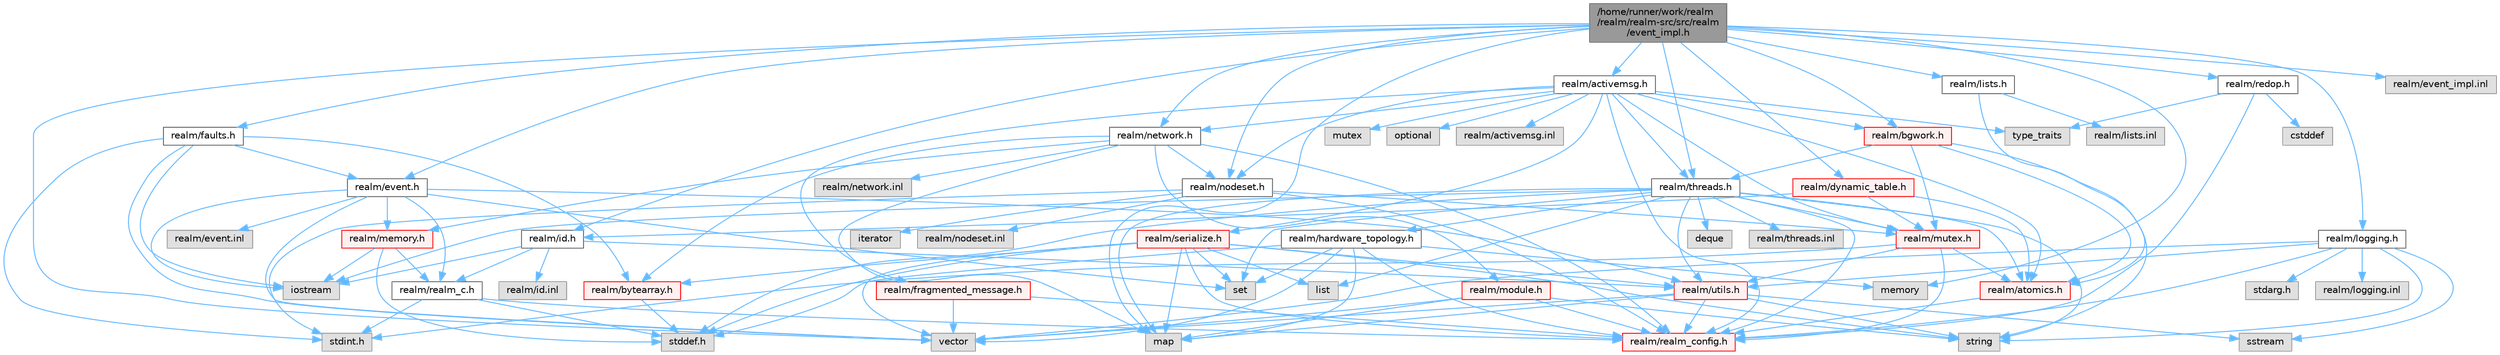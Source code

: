 digraph "/home/runner/work/realm/realm/realm-src/src/realm/event_impl.h"
{
 // LATEX_PDF_SIZE
  bgcolor="transparent";
  edge [fontname=Helvetica,fontsize=10,labelfontname=Helvetica,labelfontsize=10];
  node [fontname=Helvetica,fontsize=10,shape=box,height=0.2,width=0.4];
  Node1 [id="Node000001",label="/home/runner/work/realm\l/realm/realm-src/src/realm\l/event_impl.h",height=0.2,width=0.4,color="gray40", fillcolor="grey60", style="filled", fontcolor="black",tooltip=" "];
  Node1 -> Node2 [id="edge1_Node000001_Node000002",color="steelblue1",style="solid",tooltip=" "];
  Node2 [id="Node000002",label="realm/event.h",height=0.2,width=0.4,color="grey40", fillcolor="white", style="filled",URL="$event_8h.html",tooltip=" "];
  Node2 -> Node3 [id="edge2_Node000002_Node000003",color="steelblue1",style="solid",tooltip=" "];
  Node3 [id="Node000003",label="realm/realm_c.h",height=0.2,width=0.4,color="grey40", fillcolor="white", style="filled",URL="$realm__c_8h.html",tooltip=" "];
  Node3 -> Node4 [id="edge3_Node000003_Node000004",color="steelblue1",style="solid",tooltip=" "];
  Node4 [id="Node000004",label="realm/realm_config.h",height=0.2,width=0.4,color="red", fillcolor="#FFF0F0", style="filled",URL="$realm__config_8h.html",tooltip=" "];
  Node3 -> Node7 [id="edge4_Node000003_Node000007",color="steelblue1",style="solid",tooltip=" "];
  Node7 [id="Node000007",label="stddef.h",height=0.2,width=0.4,color="grey60", fillcolor="#E0E0E0", style="filled",tooltip=" "];
  Node3 -> Node8 [id="edge5_Node000003_Node000008",color="steelblue1",style="solid",tooltip=" "];
  Node8 [id="Node000008",label="stdint.h",height=0.2,width=0.4,color="grey60", fillcolor="#E0E0E0", style="filled",tooltip=" "];
  Node2 -> Node9 [id="edge6_Node000002_Node000009",color="steelblue1",style="solid",tooltip=" "];
  Node9 [id="Node000009",label="realm/utils.h",height=0.2,width=0.4,color="red", fillcolor="#FFF0F0", style="filled",URL="$utils_8h.html",tooltip=" "];
  Node9 -> Node4 [id="edge7_Node000009_Node000004",color="steelblue1",style="solid",tooltip=" "];
  Node9 -> Node10 [id="edge8_Node000009_Node000010",color="steelblue1",style="solid",tooltip=" "];
  Node10 [id="Node000010",label="string",height=0.2,width=0.4,color="grey60", fillcolor="#E0E0E0", style="filled",tooltip=" "];
  Node9 -> Node12 [id="edge9_Node000009_Node000012",color="steelblue1",style="solid",tooltip=" "];
  Node12 [id="Node000012",label="vector",height=0.2,width=0.4,color="grey60", fillcolor="#E0E0E0", style="filled",tooltip=" "];
  Node9 -> Node13 [id="edge10_Node000009_Node000013",color="steelblue1",style="solid",tooltip=" "];
  Node13 [id="Node000013",label="map",height=0.2,width=0.4,color="grey60", fillcolor="#E0E0E0", style="filled",tooltip=" "];
  Node9 -> Node16 [id="edge11_Node000009_Node000016",color="steelblue1",style="solid",tooltip=" "];
  Node16 [id="Node000016",label="sstream",height=0.2,width=0.4,color="grey60", fillcolor="#E0E0E0", style="filled",tooltip=" "];
  Node2 -> Node18 [id="edge12_Node000002_Node000018",color="steelblue1",style="solid",tooltip=" "];
  Node18 [id="Node000018",label="realm/memory.h",height=0.2,width=0.4,color="red", fillcolor="#FFF0F0", style="filled",URL="$memory_8h.html",tooltip=" "];
  Node18 -> Node3 [id="edge13_Node000018_Node000003",color="steelblue1",style="solid",tooltip=" "];
  Node18 -> Node7 [id="edge14_Node000018_Node000007",color="steelblue1",style="solid",tooltip=" "];
  Node18 -> Node19 [id="edge15_Node000018_Node000019",color="steelblue1",style="solid",tooltip=" "];
  Node19 [id="Node000019",label="iostream",height=0.2,width=0.4,color="grey60", fillcolor="#E0E0E0", style="filled",tooltip=" "];
  Node2 -> Node12 [id="edge16_Node000002_Node000012",color="steelblue1",style="solid",tooltip=" "];
  Node2 -> Node21 [id="edge17_Node000002_Node000021",color="steelblue1",style="solid",tooltip=" "];
  Node21 [id="Node000021",label="set",height=0.2,width=0.4,color="grey60", fillcolor="#E0E0E0", style="filled",tooltip=" "];
  Node2 -> Node19 [id="edge18_Node000002_Node000019",color="steelblue1",style="solid",tooltip=" "];
  Node2 -> Node22 [id="edge19_Node000002_Node000022",color="steelblue1",style="solid",tooltip=" "];
  Node22 [id="Node000022",label="realm/event.inl",height=0.2,width=0.4,color="grey60", fillcolor="#E0E0E0", style="filled",tooltip=" "];
  Node1 -> Node23 [id="edge20_Node000001_Node000023",color="steelblue1",style="solid",tooltip=" "];
  Node23 [id="Node000023",label="realm/id.h",height=0.2,width=0.4,color="grey40", fillcolor="white", style="filled",URL="$id_8h.html",tooltip=" "];
  Node23 -> Node3 [id="edge21_Node000023_Node000003",color="steelblue1",style="solid",tooltip=" "];
  Node23 -> Node9 [id="edge22_Node000023_Node000009",color="steelblue1",style="solid",tooltip=" "];
  Node23 -> Node19 [id="edge23_Node000023_Node000019",color="steelblue1",style="solid",tooltip=" "];
  Node23 -> Node24 [id="edge24_Node000023_Node000024",color="steelblue1",style="solid",tooltip=" "];
  Node24 [id="Node000024",label="realm/id.inl",height=0.2,width=0.4,color="grey60", fillcolor="#E0E0E0", style="filled",tooltip=" "];
  Node1 -> Node25 [id="edge25_Node000001_Node000025",color="steelblue1",style="solid",tooltip=" "];
  Node25 [id="Node000025",label="realm/nodeset.h",height=0.2,width=0.4,color="grey40", fillcolor="white", style="filled",URL="$nodeset_8h.html",tooltip=" "];
  Node25 -> Node4 [id="edge26_Node000025_Node000004",color="steelblue1",style="solid",tooltip=" "];
  Node25 -> Node26 [id="edge27_Node000025_Node000026",color="steelblue1",style="solid",tooltip=" "];
  Node26 [id="Node000026",label="realm/mutex.h",height=0.2,width=0.4,color="red", fillcolor="#FFF0F0", style="filled",URL="$mutex_8h.html",tooltip=" "];
  Node26 -> Node4 [id="edge28_Node000026_Node000004",color="steelblue1",style="solid",tooltip=" "];
  Node26 -> Node9 [id="edge29_Node000026_Node000009",color="steelblue1",style="solid",tooltip=" "];
  Node26 -> Node27 [id="edge30_Node000026_Node000027",color="steelblue1",style="solid",tooltip=" "];
  Node27 [id="Node000027",label="realm/atomics.h",height=0.2,width=0.4,color="red", fillcolor="#FFF0F0", style="filled",URL="$atomics_8h.html",tooltip=" "];
  Node27 -> Node4 [id="edge31_Node000027_Node000004",color="steelblue1",style="solid",tooltip=" "];
  Node26 -> Node8 [id="edge32_Node000026_Node000008",color="steelblue1",style="solid",tooltip=" "];
  Node25 -> Node8 [id="edge33_Node000025_Node000008",color="steelblue1",style="solid",tooltip=" "];
  Node25 -> Node31 [id="edge34_Node000025_Node000031",color="steelblue1",style="solid",tooltip=" "];
  Node31 [id="Node000031",label="iterator",height=0.2,width=0.4,color="grey60", fillcolor="#E0E0E0", style="filled",tooltip=" "];
  Node25 -> Node32 [id="edge35_Node000025_Node000032",color="steelblue1",style="solid",tooltip=" "];
  Node32 [id="Node000032",label="realm/nodeset.inl",height=0.2,width=0.4,color="grey60", fillcolor="#E0E0E0", style="filled",tooltip=" "];
  Node1 -> Node33 [id="edge36_Node000001_Node000033",color="steelblue1",style="solid",tooltip=" "];
  Node33 [id="Node000033",label="realm/faults.h",height=0.2,width=0.4,color="grey40", fillcolor="white", style="filled",URL="$faults_8h.html",tooltip=" "];
  Node33 -> Node34 [id="edge37_Node000033_Node000034",color="steelblue1",style="solid",tooltip=" "];
  Node34 [id="Node000034",label="realm/bytearray.h",height=0.2,width=0.4,color="red", fillcolor="#FFF0F0", style="filled",URL="$bytearray_8h.html",tooltip=" "];
  Node34 -> Node7 [id="edge38_Node000034_Node000007",color="steelblue1",style="solid",tooltip=" "];
  Node33 -> Node2 [id="edge39_Node000033_Node000002",color="steelblue1",style="solid",tooltip=" "];
  Node33 -> Node12 [id="edge40_Node000033_Node000012",color="steelblue1",style="solid",tooltip=" "];
  Node33 -> Node19 [id="edge41_Node000033_Node000019",color="steelblue1",style="solid",tooltip=" "];
  Node33 -> Node8 [id="edge42_Node000033_Node000008",color="steelblue1",style="solid",tooltip=" "];
  Node1 -> Node36 [id="edge43_Node000001_Node000036",color="steelblue1",style="solid",tooltip=" "];
  Node36 [id="Node000036",label="realm/network.h",height=0.2,width=0.4,color="grey40", fillcolor="white", style="filled",URL="$network_8h.html",tooltip=" "];
  Node36 -> Node4 [id="edge44_Node000036_Node000004",color="steelblue1",style="solid",tooltip=" "];
  Node36 -> Node37 [id="edge45_Node000036_Node000037",color="steelblue1",style="solid",tooltip=" "];
  Node37 [id="Node000037",label="realm/module.h",height=0.2,width=0.4,color="red", fillcolor="#FFF0F0", style="filled",URL="$module_8h.html",tooltip=" "];
  Node37 -> Node4 [id="edge46_Node000037_Node000004",color="steelblue1",style="solid",tooltip=" "];
  Node37 -> Node12 [id="edge47_Node000037_Node000012",color="steelblue1",style="solid",tooltip=" "];
  Node37 -> Node10 [id="edge48_Node000037_Node000010",color="steelblue1",style="solid",tooltip=" "];
  Node37 -> Node13 [id="edge49_Node000037_Node000013",color="steelblue1",style="solid",tooltip=" "];
  Node36 -> Node25 [id="edge50_Node000036_Node000025",color="steelblue1",style="solid",tooltip=" "];
  Node36 -> Node18 [id="edge51_Node000036_Node000018",color="steelblue1",style="solid",tooltip=" "];
  Node36 -> Node34 [id="edge52_Node000036_Node000034",color="steelblue1",style="solid",tooltip=" "];
  Node36 -> Node13 [id="edge53_Node000036_Node000013",color="steelblue1",style="solid",tooltip=" "];
  Node36 -> Node41 [id="edge54_Node000036_Node000041",color="steelblue1",style="solid",tooltip=" "];
  Node41 [id="Node000041",label="realm/network.inl",height=0.2,width=0.4,color="grey60", fillcolor="#E0E0E0", style="filled",tooltip=" "];
  Node1 -> Node42 [id="edge55_Node000001_Node000042",color="steelblue1",style="solid",tooltip=" "];
  Node42 [id="Node000042",label="realm/activemsg.h",height=0.2,width=0.4,color="grey40", fillcolor="white", style="filled",URL="$activemsg_8h.html",tooltip=" "];
  Node42 -> Node4 [id="edge56_Node000042_Node000004",color="steelblue1",style="solid",tooltip=" "];
  Node42 -> Node43 [id="edge57_Node000042_Node000043",color="steelblue1",style="solid",tooltip=" "];
  Node43 [id="Node000043",label="realm/fragmented_message.h",height=0.2,width=0.4,color="red", fillcolor="#FFF0F0", style="filled",URL="$fragmented__message_8h.html",tooltip="Helper utility for reconstructing large ActiveMessages that were split into multiple network packets."];
  Node43 -> Node4 [id="edge58_Node000043_Node000004",color="steelblue1",style="solid",tooltip=" "];
  Node43 -> Node12 [id="edge59_Node000043_Node000012",color="steelblue1",style="solid",tooltip=" "];
  Node42 -> Node26 [id="edge60_Node000042_Node000026",color="steelblue1",style="solid",tooltip=" "];
  Node42 -> Node45 [id="edge61_Node000042_Node000045",color="steelblue1",style="solid",tooltip=" "];
  Node45 [id="Node000045",label="realm/serialize.h",height=0.2,width=0.4,color="red", fillcolor="#FFF0F0", style="filled",URL="$serialize_8h.html",tooltip=" "];
  Node45 -> Node4 [id="edge62_Node000045_Node000004",color="steelblue1",style="solid",tooltip=" "];
  Node45 -> Node34 [id="edge63_Node000045_Node000034",color="steelblue1",style="solid",tooltip=" "];
  Node45 -> Node9 [id="edge64_Node000045_Node000009",color="steelblue1",style="solid",tooltip=" "];
  Node45 -> Node7 [id="edge65_Node000045_Node000007",color="steelblue1",style="solid",tooltip=" "];
  Node45 -> Node12 [id="edge66_Node000045_Node000012",color="steelblue1",style="solid",tooltip=" "];
  Node45 -> Node46 [id="edge67_Node000045_Node000046",color="steelblue1",style="solid",tooltip=" "];
  Node46 [id="Node000046",label="list",height=0.2,width=0.4,color="grey60", fillcolor="#E0E0E0", style="filled",tooltip=" "];
  Node45 -> Node21 [id="edge68_Node000045_Node000021",color="steelblue1",style="solid",tooltip=" "];
  Node45 -> Node13 [id="edge69_Node000045_Node000013",color="steelblue1",style="solid",tooltip=" "];
  Node45 -> Node10 [id="edge70_Node000045_Node000010",color="steelblue1",style="solid",tooltip=" "];
  Node42 -> Node25 [id="edge71_Node000042_Node000025",color="steelblue1",style="solid",tooltip=" "];
  Node42 -> Node36 [id="edge72_Node000042_Node000036",color="steelblue1",style="solid",tooltip=" "];
  Node42 -> Node27 [id="edge73_Node000042_Node000027",color="steelblue1",style="solid",tooltip=" "];
  Node42 -> Node49 [id="edge74_Node000042_Node000049",color="steelblue1",style="solid",tooltip=" "];
  Node49 [id="Node000049",label="realm/threads.h",height=0.2,width=0.4,color="grey40", fillcolor="white", style="filled",URL="$threads_8h.html",tooltip=" "];
  Node49 -> Node4 [id="edge75_Node000049_Node000004",color="steelblue1",style="solid",tooltip=" "];
  Node49 -> Node26 [id="edge76_Node000049_Node000026",color="steelblue1",style="solid",tooltip=" "];
  Node49 -> Node27 [id="edge77_Node000049_Node000027",color="steelblue1",style="solid",tooltip=" "];
  Node49 -> Node9 [id="edge78_Node000049_Node000009",color="steelblue1",style="solid",tooltip=" "];
  Node49 -> Node50 [id="edge79_Node000049_Node000050",color="steelblue1",style="solid",tooltip=" "];
  Node50 [id="Node000050",label="realm/hardware_topology.h",height=0.2,width=0.4,color="grey40", fillcolor="white", style="filled",URL="$hardware__topology_8h.html",tooltip=" "];
  Node50 -> Node4 [id="edge80_Node000050_Node000004",color="steelblue1",style="solid",tooltip=" "];
  Node50 -> Node7 [id="edge81_Node000050_Node000007",color="steelblue1",style="solid",tooltip=" "];
  Node50 -> Node51 [id="edge82_Node000050_Node000051",color="steelblue1",style="solid",tooltip=" "];
  Node51 [id="Node000051",label="memory",height=0.2,width=0.4,color="grey60", fillcolor="#E0E0E0", style="filled",tooltip=" "];
  Node50 -> Node21 [id="edge83_Node000050_Node000021",color="steelblue1",style="solid",tooltip=" "];
  Node50 -> Node13 [id="edge84_Node000050_Node000013",color="steelblue1",style="solid",tooltip=" "];
  Node50 -> Node12 [id="edge85_Node000050_Node000012",color="steelblue1",style="solid",tooltip=" "];
  Node49 -> Node7 [id="edge86_Node000049_Node000007",color="steelblue1",style="solid",tooltip=" "];
  Node49 -> Node10 [id="edge87_Node000049_Node000010",color="steelblue1",style="solid",tooltip=" "];
  Node49 -> Node46 [id="edge88_Node000049_Node000046",color="steelblue1",style="solid",tooltip=" "];
  Node49 -> Node21 [id="edge89_Node000049_Node000021",color="steelblue1",style="solid",tooltip=" "];
  Node49 -> Node13 [id="edge90_Node000049_Node000013",color="steelblue1",style="solid",tooltip=" "];
  Node49 -> Node52 [id="edge91_Node000049_Node000052",color="steelblue1",style="solid",tooltip=" "];
  Node52 [id="Node000052",label="deque",height=0.2,width=0.4,color="grey60", fillcolor="#E0E0E0", style="filled",tooltip=" "];
  Node49 -> Node19 [id="edge92_Node000049_Node000019",color="steelblue1",style="solid",tooltip=" "];
  Node49 -> Node53 [id="edge93_Node000049_Node000053",color="steelblue1",style="solid",tooltip=" "];
  Node53 [id="Node000053",label="realm/threads.inl",height=0.2,width=0.4,color="grey60", fillcolor="#E0E0E0", style="filled",tooltip=" "];
  Node42 -> Node54 [id="edge94_Node000042_Node000054",color="steelblue1",style="solid",tooltip=" "];
  Node54 [id="Node000054",label="realm/bgwork.h",height=0.2,width=0.4,color="red", fillcolor="#FFF0F0", style="filled",URL="$bgwork_8h.html",tooltip=" "];
  Node54 -> Node27 [id="edge95_Node000054_Node000027",color="steelblue1",style="solid",tooltip=" "];
  Node54 -> Node49 [id="edge96_Node000054_Node000049",color="steelblue1",style="solid",tooltip=" "];
  Node54 -> Node26 [id="edge97_Node000054_Node000026",color="steelblue1",style="solid",tooltip=" "];
  Node54 -> Node10 [id="edge98_Node000054_Node000010",color="steelblue1",style="solid",tooltip=" "];
  Node42 -> Node59 [id="edge99_Node000042_Node000059",color="steelblue1",style="solid",tooltip=" "];
  Node59 [id="Node000059",label="type_traits",height=0.2,width=0.4,color="grey60", fillcolor="#E0E0E0", style="filled",tooltip=" "];
  Node42 -> Node60 [id="edge100_Node000042_Node000060",color="steelblue1",style="solid",tooltip=" "];
  Node60 [id="Node000060",label="mutex",height=0.2,width=0.4,color="grey60", fillcolor="#E0E0E0", style="filled",tooltip=" "];
  Node42 -> Node61 [id="edge101_Node000042_Node000061",color="steelblue1",style="solid",tooltip=" "];
  Node61 [id="Node000061",label="optional",height=0.2,width=0.4,color="grey60", fillcolor="#E0E0E0", style="filled",tooltip=" "];
  Node42 -> Node62 [id="edge102_Node000042_Node000062",color="steelblue1",style="solid",tooltip=" "];
  Node62 [id="Node000062",label="realm/activemsg.inl",height=0.2,width=0.4,color="grey60", fillcolor="#E0E0E0", style="filled",tooltip=" "];
  Node1 -> Node63 [id="edge103_Node000001_Node000063",color="steelblue1",style="solid",tooltip=" "];
  Node63 [id="Node000063",label="realm/lists.h",height=0.2,width=0.4,color="grey40", fillcolor="white", style="filled",URL="$lists_8h.html",tooltip=" "];
  Node63 -> Node27 [id="edge104_Node000063_Node000027",color="steelblue1",style="solid",tooltip=" "];
  Node63 -> Node64 [id="edge105_Node000063_Node000064",color="steelblue1",style="solid",tooltip=" "];
  Node64 [id="Node000064",label="realm/lists.inl",height=0.2,width=0.4,color="grey60", fillcolor="#E0E0E0", style="filled",tooltip=" "];
  Node1 -> Node49 [id="edge106_Node000001_Node000049",color="steelblue1",style="solid",tooltip=" "];
  Node1 -> Node65 [id="edge107_Node000001_Node000065",color="steelblue1",style="solid",tooltip=" "];
  Node65 [id="Node000065",label="realm/logging.h",height=0.2,width=0.4,color="grey40", fillcolor="white", style="filled",URL="$logging_8h.html",tooltip=" "];
  Node65 -> Node4 [id="edge108_Node000065_Node000004",color="steelblue1",style="solid",tooltip=" "];
  Node65 -> Node9 [id="edge109_Node000065_Node000009",color="steelblue1",style="solid",tooltip=" "];
  Node65 -> Node66 [id="edge110_Node000065_Node000066",color="steelblue1",style="solid",tooltip=" "];
  Node66 [id="Node000066",label="stdarg.h",height=0.2,width=0.4,color="grey60", fillcolor="#E0E0E0", style="filled",tooltip=" "];
  Node65 -> Node12 [id="edge111_Node000065_Node000012",color="steelblue1",style="solid",tooltip=" "];
  Node65 -> Node10 [id="edge112_Node000065_Node000010",color="steelblue1",style="solid",tooltip=" "];
  Node65 -> Node16 [id="edge113_Node000065_Node000016",color="steelblue1",style="solid",tooltip=" "];
  Node65 -> Node67 [id="edge114_Node000065_Node000067",color="steelblue1",style="solid",tooltip=" "];
  Node67 [id="Node000067",label="realm/logging.inl",height=0.2,width=0.4,color="grey60", fillcolor="#E0E0E0", style="filled",tooltip=" "];
  Node1 -> Node68 [id="edge115_Node000001_Node000068",color="steelblue1",style="solid",tooltip=" "];
  Node68 [id="Node000068",label="realm/redop.h",height=0.2,width=0.4,color="grey40", fillcolor="white", style="filled",URL="$redop_8h.html",tooltip=" "];
  Node68 -> Node4 [id="edge116_Node000068_Node000004",color="steelblue1",style="solid",tooltip=" "];
  Node68 -> Node69 [id="edge117_Node000068_Node000069",color="steelblue1",style="solid",tooltip=" "];
  Node69 [id="Node000069",label="cstddef",height=0.2,width=0.4,color="grey60", fillcolor="#E0E0E0", style="filled",tooltip=" "];
  Node68 -> Node59 [id="edge118_Node000068_Node000059",color="steelblue1",style="solid",tooltip=" "];
  Node1 -> Node54 [id="edge119_Node000001_Node000054",color="steelblue1",style="solid",tooltip=" "];
  Node1 -> Node70 [id="edge120_Node000001_Node000070",color="steelblue1",style="solid",tooltip=" "];
  Node70 [id="Node000070",label="realm/dynamic_table.h",height=0.2,width=0.4,color="red", fillcolor="#FFF0F0", style="filled",URL="$dynamic__table_8h.html",tooltip=" "];
  Node70 -> Node27 [id="edge121_Node000070_Node000027",color="steelblue1",style="solid",tooltip=" "];
  Node70 -> Node23 [id="edge122_Node000070_Node000023",color="steelblue1",style="solid",tooltip=" "];
  Node70 -> Node26 [id="edge123_Node000070_Node000026",color="steelblue1",style="solid",tooltip=" "];
  Node1 -> Node12 [id="edge124_Node000001_Node000012",color="steelblue1",style="solid",tooltip=" "];
  Node1 -> Node13 [id="edge125_Node000001_Node000013",color="steelblue1",style="solid",tooltip=" "];
  Node1 -> Node51 [id="edge126_Node000001_Node000051",color="steelblue1",style="solid",tooltip=" "];
  Node1 -> Node72 [id="edge127_Node000001_Node000072",color="steelblue1",style="solid",tooltip=" "];
  Node72 [id="Node000072",label="realm/event_impl.inl",height=0.2,width=0.4,color="grey60", fillcolor="#E0E0E0", style="filled",tooltip=" "];
}
